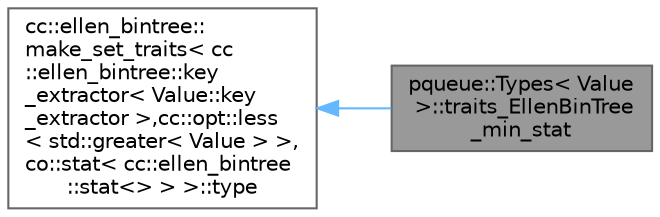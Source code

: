 digraph "pqueue::Types&lt; Value &gt;::traits_EllenBinTree_min_stat"
{
 // LATEX_PDF_SIZE
  bgcolor="transparent";
  edge [fontname=Helvetica,fontsize=10,labelfontname=Helvetica,labelfontsize=10];
  node [fontname=Helvetica,fontsize=10,shape=box,height=0.2,width=0.4];
  rankdir="LR";
  Node1 [id="Node000001",label="pqueue::Types\< Value\l \>::traits_EllenBinTree\l_min_stat",height=0.2,width=0.4,color="gray40", fillcolor="grey60", style="filled", fontcolor="black",tooltip=" "];
  Node2 -> Node1 [id="edge1_Node000001_Node000002",dir="back",color="steelblue1",style="solid",tooltip=" "];
  Node2 [id="Node000002",label="cc::ellen_bintree::\lmake_set_traits\< cc\l::ellen_bintree::key\l_extractor\< Value::key\l_extractor \>,cc::opt::less\l\< std::greater\< Value \> \>,\lco::stat\< cc::ellen_bintree\l::stat\<\> \> \>::type",height=0.2,width=0.4,color="gray40", fillcolor="white", style="filled",tooltip=" "];
}
